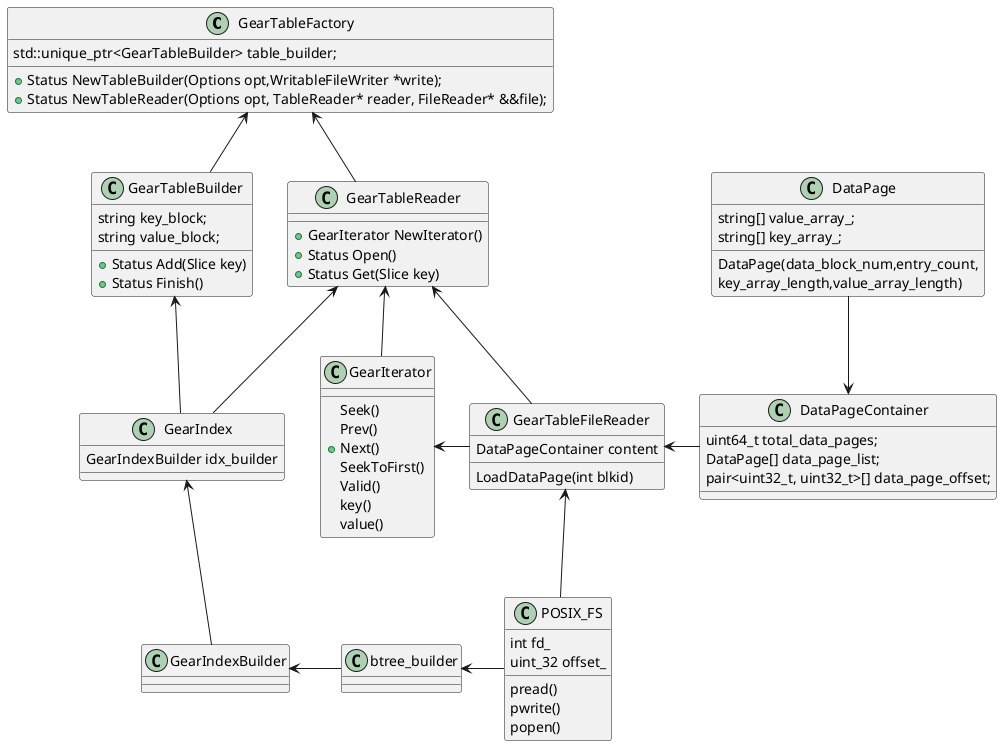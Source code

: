 @startuml
'https://plantuml.com/class-diagram

class GearTableFactory{
std::unique_ptr<GearTableBuilder> table_builder;
+Status NewTableBuilder(Options opt,WritableFileWriter *write);
+Status NewTableReader(Options opt, TableReader* reader, FileReader* &&file);
}
class GearTableBuilder{
string key_block;
string value_block;
+ Status Add(Slice key)
+ Status Finish()
}
class GearTableReader{
+ GearIterator NewIterator()
+ Status Open()
+ Status Get(Slice key)
}
class DataPage{
    string[] value_array_;
    string[] key_array_;
    DataPage(data_block_num,entry_count,
    key_array_length,value_array_length)
}
class DataPageContainer {
uint64_t total_data_pages;
DataPage[] data_page_list;
pair<uint32_t, uint32_t>[] data_page_offset;
}
class GearTableFileReader{
DataPageContainer content
LoadDataPage(int blkid)
}
class GearIterator{
Seek()
Prev()
+Next()
SeekToFirst()
Valid()
key()
value()
}
class GearIndexBuilder
class GearIndex{
    GearIndexBuilder idx_builder
}
class POSIX_FS{
int fd_
uint_32 offset_
pread()
pwrite()
popen()
}

GearTableFactory <--GearTableBuilder
GearTableFactory <--GearTableReader
GearTableReader <--GearTableFileReader
GearTableReader <- GearIterator
GearIterator <- GearTableFileReader
GearTableFileReader <- POSIX_FS
GearTableBuilder <-- GearIndex
GearTableReader <-- GearIndex
GearIndexBuilder <- btree_builder
btree_builder <-POSIX_FS
GearIndex <-- GearIndexBuilder
GearTableFileReader <- DataPageContainer
DataPage --> DataPageContainer
@enduml